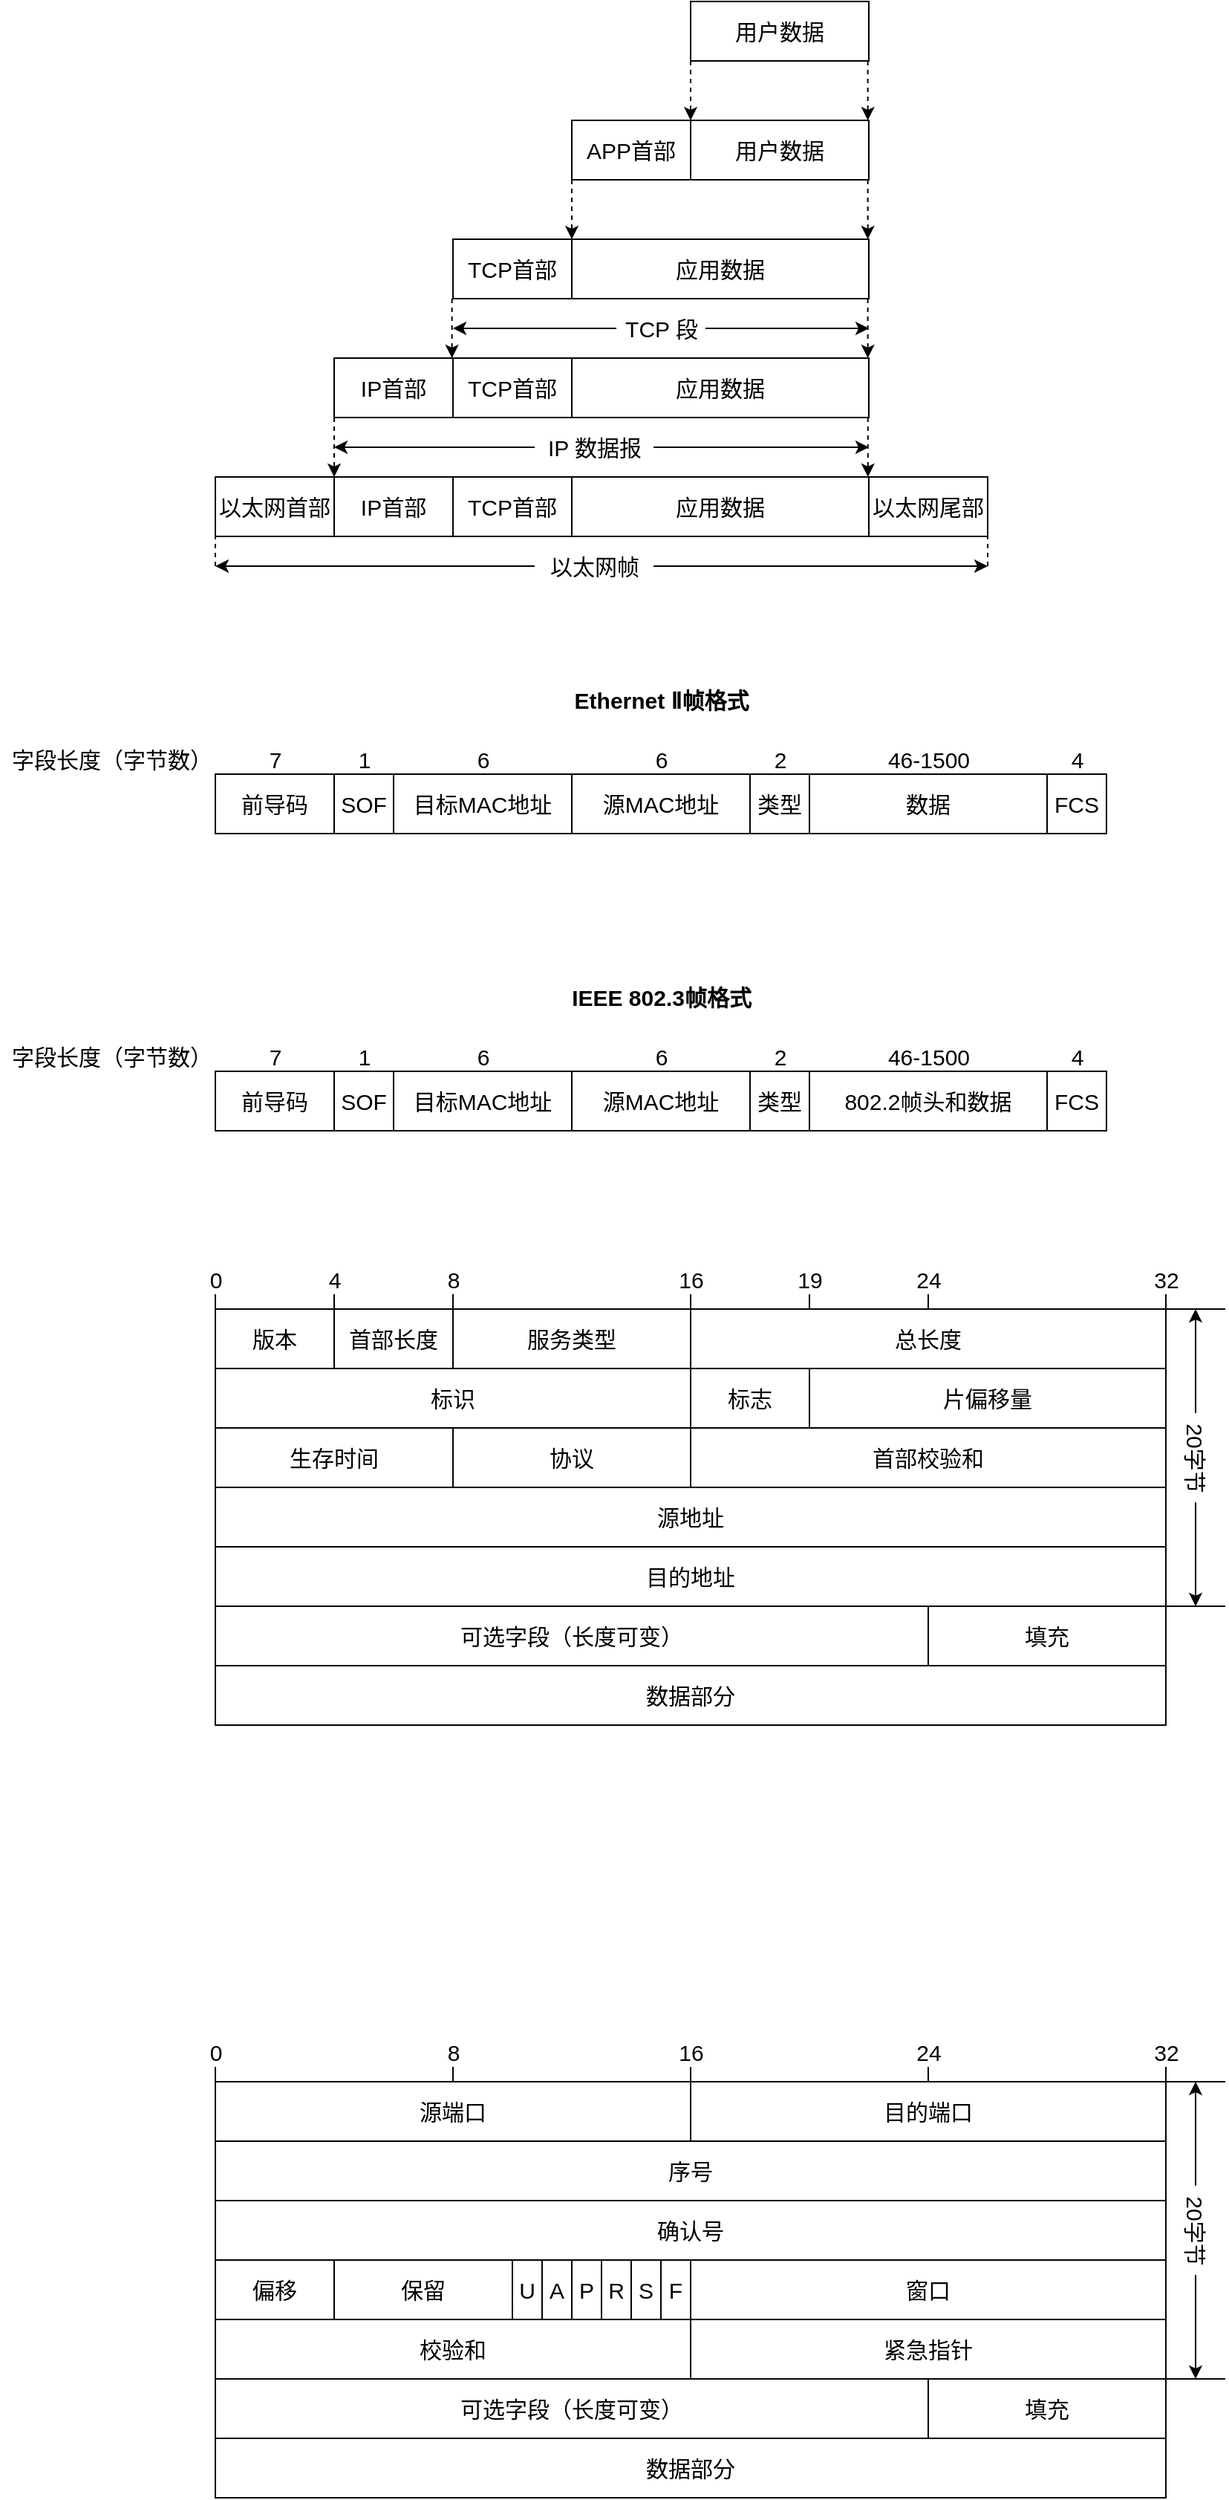 <mxfile version="19.0.3" type="device"><diagram id="sliW2q2-L5uXH1YtS1h4" name="第 1 页"><mxGraphModel dx="1350" dy="100" grid="1" gridSize="10" guides="1" tooltips="1" connect="1" arrows="1" fold="1" page="0" pageScale="1" pageWidth="827" pageHeight="1169" math="0" shadow="0"><root><mxCell id="0"/><mxCell id="1" parent="0"/><mxCell id="3IqcfJ9g3Zg7mb4SbTYJ-1" value="用户数据" style="rounded=0;whiteSpace=wrap;html=1;fontSize=15;" parent="1" vertex="1"><mxGeometry x="200" y="400" width="120" height="40" as="geometry"/></mxCell><mxCell id="3IqcfJ9g3Zg7mb4SbTYJ-2" value="用户数据" style="rounded=0;whiteSpace=wrap;html=1;fontSize=15;" parent="1" vertex="1"><mxGeometry x="200" y="480" width="120" height="40" as="geometry"/></mxCell><mxCell id="3IqcfJ9g3Zg7mb4SbTYJ-3" value="应用数据" style="rounded=0;whiteSpace=wrap;html=1;fontSize=15;" parent="1" vertex="1"><mxGeometry x="120" y="560" width="200" height="40" as="geometry"/></mxCell><mxCell id="3IqcfJ9g3Zg7mb4SbTYJ-4" value="APP首部" style="rounded=0;whiteSpace=wrap;html=1;fontSize=15;" parent="1" vertex="1"><mxGeometry x="120" y="480" width="80" height="40" as="geometry"/></mxCell><mxCell id="3IqcfJ9g3Zg7mb4SbTYJ-5" value="" style="endArrow=classic;html=1;rounded=0;fontSize=15;dashed=1;exitX=0;exitY=1;exitDx=0;exitDy=0;entryX=0;entryY=0;entryDx=0;entryDy=0;" parent="1" source="3IqcfJ9g3Zg7mb4SbTYJ-1" target="3IqcfJ9g3Zg7mb4SbTYJ-2" edge="1"><mxGeometry width="50" height="50" relative="1" as="geometry"><mxPoint x="220" y="670" as="sourcePoint"/><mxPoint x="270" y="620" as="targetPoint"/></mxGeometry></mxCell><mxCell id="3IqcfJ9g3Zg7mb4SbTYJ-6" value="" style="endArrow=classic;html=1;rounded=0;fontSize=15;dashed=1;exitX=0;exitY=1;exitDx=0;exitDy=0;entryX=0;entryY=0;entryDx=0;entryDy=0;strokeWidth=1;" parent="1" edge="1"><mxGeometry width="50" height="50" relative="1" as="geometry"><mxPoint x="319.31" y="440" as="sourcePoint"/><mxPoint x="319.31" y="480" as="targetPoint"/></mxGeometry></mxCell><mxCell id="3IqcfJ9g3Zg7mb4SbTYJ-7" value="" style="endArrow=classic;html=1;rounded=0;fontSize=15;dashed=1;exitX=0;exitY=1;exitDx=0;exitDy=0;entryX=0;entryY=0;entryDx=0;entryDy=0;" parent="1" edge="1"><mxGeometry width="50" height="50" relative="1" as="geometry"><mxPoint x="120" y="520" as="sourcePoint"/><mxPoint x="120" y="560" as="targetPoint"/></mxGeometry></mxCell><mxCell id="3IqcfJ9g3Zg7mb4SbTYJ-8" value="" style="endArrow=classic;html=1;rounded=0;fontSize=15;dashed=1;exitX=0;exitY=1;exitDx=0;exitDy=0;entryX=0;entryY=0;entryDx=0;entryDy=0;" parent="1" edge="1"><mxGeometry width="50" height="50" relative="1" as="geometry"><mxPoint x="319.31" y="520" as="sourcePoint"/><mxPoint x="319.31" y="560" as="targetPoint"/></mxGeometry></mxCell><mxCell id="3IqcfJ9g3Zg7mb4SbTYJ-9" value="TCP首部" style="rounded=0;whiteSpace=wrap;html=1;fontSize=15;" parent="1" vertex="1"><mxGeometry x="40" y="560" width="80" height="40" as="geometry"/></mxCell><mxCell id="3IqcfJ9g3Zg7mb4SbTYJ-10" value="应用数据" style="rounded=0;whiteSpace=wrap;html=1;fontSize=15;" parent="1" vertex="1"><mxGeometry x="120" y="640" width="200" height="40" as="geometry"/></mxCell><mxCell id="3IqcfJ9g3Zg7mb4SbTYJ-11" value="TCP首部" style="rounded=0;whiteSpace=wrap;html=1;fontSize=15;" parent="1" vertex="1"><mxGeometry x="40" y="640" width="80" height="40" as="geometry"/></mxCell><mxCell id="3IqcfJ9g3Zg7mb4SbTYJ-12" value="" style="endArrow=classic;html=1;rounded=0;fontSize=15;dashed=1;exitX=0;exitY=1;exitDx=0;exitDy=0;entryX=0;entryY=0;entryDx=0;entryDy=0;" parent="1" edge="1"><mxGeometry width="50" height="50" relative="1" as="geometry"><mxPoint x="39.31" y="600" as="sourcePoint"/><mxPoint x="39.31" y="640" as="targetPoint"/></mxGeometry></mxCell><mxCell id="3IqcfJ9g3Zg7mb4SbTYJ-13" value="" style="endArrow=classic;html=1;rounded=0;fontSize=15;dashed=1;exitX=0;exitY=1;exitDx=0;exitDy=0;entryX=0;entryY=0;entryDx=0;entryDy=0;" parent="1" edge="1"><mxGeometry width="50" height="50" relative="1" as="geometry"><mxPoint x="319.31" y="600" as="sourcePoint"/><mxPoint x="319.31" y="640" as="targetPoint"/></mxGeometry></mxCell><mxCell id="3IqcfJ9g3Zg7mb4SbTYJ-14" value="IP首部" style="rounded=0;whiteSpace=wrap;html=1;fontSize=15;" parent="1" vertex="1"><mxGeometry x="-40" y="640" width="80" height="40" as="geometry"/></mxCell><mxCell id="3IqcfJ9g3Zg7mb4SbTYJ-15" value="" style="endArrow=classic;startArrow=none;html=1;rounded=0;fontSize=15;strokeWidth=1;" parent="1" source="3IqcfJ9g3Zg7mb4SbTYJ-16" edge="1"><mxGeometry width="50" height="50" relative="1" as="geometry"><mxPoint x="40" y="620" as="sourcePoint"/><mxPoint x="320" y="620" as="targetPoint"/></mxGeometry></mxCell><mxCell id="3IqcfJ9g3Zg7mb4SbTYJ-16" value="TCP 段" style="text;html=1;align=center;verticalAlign=middle;resizable=0;points=[];autosize=1;strokeColor=none;fillColor=none;fontSize=15;" parent="1" vertex="1"><mxGeometry x="150" y="610" width="60" height="20" as="geometry"/></mxCell><mxCell id="3IqcfJ9g3Zg7mb4SbTYJ-17" value="" style="endArrow=none;startArrow=classic;html=1;rounded=0;fontSize=15;strokeWidth=1;" parent="1" target="3IqcfJ9g3Zg7mb4SbTYJ-16" edge="1"><mxGeometry width="50" height="50" relative="1" as="geometry"><mxPoint x="40" y="620" as="sourcePoint"/><mxPoint x="320" y="620" as="targetPoint"/></mxGeometry></mxCell><mxCell id="3IqcfJ9g3Zg7mb4SbTYJ-18" value="应用数据" style="rounded=0;whiteSpace=wrap;html=1;fontSize=15;" parent="1" vertex="1"><mxGeometry x="120" y="720" width="200" height="40" as="geometry"/></mxCell><mxCell id="3IqcfJ9g3Zg7mb4SbTYJ-19" value="TCP首部" style="rounded=0;whiteSpace=wrap;html=1;fontSize=15;" parent="1" vertex="1"><mxGeometry x="40" y="720" width="80" height="40" as="geometry"/></mxCell><mxCell id="3IqcfJ9g3Zg7mb4SbTYJ-20" value="IP首部" style="rounded=0;whiteSpace=wrap;html=1;fontSize=15;" parent="1" vertex="1"><mxGeometry x="-40" y="720" width="80" height="40" as="geometry"/></mxCell><mxCell id="3IqcfJ9g3Zg7mb4SbTYJ-21" value="以太网首部" style="rounded=0;whiteSpace=wrap;html=1;fontSize=15;" parent="1" vertex="1"><mxGeometry x="-120" y="720" width="80" height="40" as="geometry"/></mxCell><mxCell id="3IqcfJ9g3Zg7mb4SbTYJ-22" value="以太网尾部" style="rounded=0;whiteSpace=wrap;html=1;fontSize=15;" parent="1" vertex="1"><mxGeometry x="320" y="720" width="80" height="40" as="geometry"/></mxCell><mxCell id="3IqcfJ9g3Zg7mb4SbTYJ-23" value="" style="endArrow=classic;html=1;rounded=0;fontSize=15;dashed=1;exitX=0;exitY=1;exitDx=0;exitDy=0;entryX=0;entryY=0;entryDx=0;entryDy=0;" parent="1" edge="1"><mxGeometry width="50" height="50" relative="1" as="geometry"><mxPoint x="-40.0" y="680" as="sourcePoint"/><mxPoint x="-40.0" y="720" as="targetPoint"/></mxGeometry></mxCell><mxCell id="3IqcfJ9g3Zg7mb4SbTYJ-24" value="" style="endArrow=classic;html=1;rounded=0;fontSize=15;dashed=1;exitX=0;exitY=1;exitDx=0;exitDy=0;entryX=0;entryY=0;entryDx=0;entryDy=0;" parent="1" edge="1"><mxGeometry width="50" height="50" relative="1" as="geometry"><mxPoint x="319.38" y="680" as="sourcePoint"/><mxPoint x="319.38" y="720" as="targetPoint"/></mxGeometry></mxCell><mxCell id="3IqcfJ9g3Zg7mb4SbTYJ-28" value="" style="endArrow=classic;startArrow=none;html=1;rounded=0;fontSize=15;strokeWidth=1;" parent="1" source="3IqcfJ9g3Zg7mb4SbTYJ-30" edge="1"><mxGeometry width="50" height="50" relative="1" as="geometry"><mxPoint x="-40" y="700" as="sourcePoint"/><mxPoint x="320" y="700" as="targetPoint"/></mxGeometry></mxCell><mxCell id="3IqcfJ9g3Zg7mb4SbTYJ-30" value="IP 数据报" style="text;html=1;align=center;verticalAlign=middle;resizable=0;points=[];autosize=1;strokeColor=none;fillColor=none;fontSize=15;" parent="1" vertex="1"><mxGeometry x="95" y="690" width="80" height="20" as="geometry"/></mxCell><mxCell id="3IqcfJ9g3Zg7mb4SbTYJ-31" value="" style="endArrow=none;startArrow=classic;html=1;rounded=0;fontSize=15;strokeWidth=1;" parent="1" target="3IqcfJ9g3Zg7mb4SbTYJ-30" edge="1"><mxGeometry width="50" height="50" relative="1" as="geometry"><mxPoint x="-40.0" y="700" as="sourcePoint"/><mxPoint x="320.0" y="700" as="targetPoint"/></mxGeometry></mxCell><mxCell id="3IqcfJ9g3Zg7mb4SbTYJ-32" value="" style="endArrow=classic;startArrow=none;html=1;rounded=0;fontSize=15;strokeWidth=1;" parent="1" source="3IqcfJ9g3Zg7mb4SbTYJ-35" edge="1"><mxGeometry width="50" height="50" relative="1" as="geometry"><mxPoint x="-120" y="780" as="sourcePoint"/><mxPoint x="400" y="780" as="targetPoint"/></mxGeometry></mxCell><mxCell id="3IqcfJ9g3Zg7mb4SbTYJ-33" value="" style="endArrow=none;dashed=1;html=1;rounded=0;fontSize=15;strokeWidth=1;" parent="1" edge="1"><mxGeometry width="50" height="50" relative="1" as="geometry"><mxPoint x="-120" y="780" as="sourcePoint"/><mxPoint x="-120" y="760" as="targetPoint"/></mxGeometry></mxCell><mxCell id="3IqcfJ9g3Zg7mb4SbTYJ-34" value="" style="endArrow=none;dashed=1;html=1;rounded=0;fontSize=15;strokeWidth=1;" parent="1" edge="1"><mxGeometry width="50" height="50" relative="1" as="geometry"><mxPoint x="400" y="780" as="sourcePoint"/><mxPoint x="400" y="760" as="targetPoint"/></mxGeometry></mxCell><mxCell id="3IqcfJ9g3Zg7mb4SbTYJ-35" value="以太网帧" style="text;html=1;align=center;verticalAlign=middle;resizable=0;points=[];autosize=1;strokeColor=none;fillColor=none;fontSize=15;" parent="1" vertex="1"><mxGeometry x="95" y="770" width="80" height="20" as="geometry"/></mxCell><mxCell id="3IqcfJ9g3Zg7mb4SbTYJ-36" value="" style="endArrow=none;startArrow=classic;html=1;rounded=0;fontSize=15;strokeWidth=1;" parent="1" target="3IqcfJ9g3Zg7mb4SbTYJ-35" edge="1"><mxGeometry width="50" height="50" relative="1" as="geometry"><mxPoint x="-120.0" y="780" as="sourcePoint"/><mxPoint x="400" y="780" as="targetPoint"/></mxGeometry></mxCell><mxCell id="3IqcfJ9g3Zg7mb4SbTYJ-37" value="前导码" style="rounded=0;whiteSpace=wrap;html=1;fontSize=15;" parent="1" vertex="1"><mxGeometry x="-120" y="920" width="80" height="40" as="geometry"/></mxCell><mxCell id="3IqcfJ9g3Zg7mb4SbTYJ-38" value="SOF" style="rounded=0;whiteSpace=wrap;html=1;fontSize=15;" parent="1" vertex="1"><mxGeometry x="-40" y="920" width="40" height="40" as="geometry"/></mxCell><mxCell id="3IqcfJ9g3Zg7mb4SbTYJ-39" value="目标MAC地址" style="rounded=0;whiteSpace=wrap;html=1;fontSize=15;" parent="1" vertex="1"><mxGeometry y="920" width="120" height="40" as="geometry"/></mxCell><mxCell id="3IqcfJ9g3Zg7mb4SbTYJ-40" value="源MAC地址" style="rounded=0;whiteSpace=wrap;html=1;fontSize=15;" parent="1" vertex="1"><mxGeometry x="120" y="920" width="120" height="40" as="geometry"/></mxCell><mxCell id="3IqcfJ9g3Zg7mb4SbTYJ-41" value="类型" style="rounded=0;whiteSpace=wrap;html=1;fontSize=15;" parent="1" vertex="1"><mxGeometry x="240" y="920" width="40" height="40" as="geometry"/></mxCell><mxCell id="3IqcfJ9g3Zg7mb4SbTYJ-43" value="数据" style="rounded=0;whiteSpace=wrap;html=1;fontSize=15;" parent="1" vertex="1"><mxGeometry x="280" y="920" width="160" height="40" as="geometry"/></mxCell><mxCell id="3IqcfJ9g3Zg7mb4SbTYJ-44" value="FCS" style="rounded=0;whiteSpace=wrap;html=1;fontSize=15;" parent="1" vertex="1"><mxGeometry x="440" y="920" width="40" height="40" as="geometry"/></mxCell><mxCell id="3IqcfJ9g3Zg7mb4SbTYJ-45" value="前导码" style="rounded=0;whiteSpace=wrap;html=1;fontSize=15;" parent="1" vertex="1"><mxGeometry x="-120" y="1120" width="80" height="40" as="geometry"/></mxCell><mxCell id="3IqcfJ9g3Zg7mb4SbTYJ-46" value="SOF" style="rounded=0;whiteSpace=wrap;html=1;fontSize=15;" parent="1" vertex="1"><mxGeometry x="-40" y="1120" width="40" height="40" as="geometry"/></mxCell><mxCell id="3IqcfJ9g3Zg7mb4SbTYJ-47" value="目标MAC地址" style="rounded=0;whiteSpace=wrap;html=1;fontSize=15;" parent="1" vertex="1"><mxGeometry y="1120" width="120" height="40" as="geometry"/></mxCell><mxCell id="3IqcfJ9g3Zg7mb4SbTYJ-48" value="源MAC地址" style="rounded=0;whiteSpace=wrap;html=1;fontSize=15;" parent="1" vertex="1"><mxGeometry x="120" y="1120" width="120" height="40" as="geometry"/></mxCell><mxCell id="3IqcfJ9g3Zg7mb4SbTYJ-49" value="类型" style="rounded=0;whiteSpace=wrap;html=1;fontSize=15;" parent="1" vertex="1"><mxGeometry x="240" y="1120" width="40" height="40" as="geometry"/></mxCell><mxCell id="3IqcfJ9g3Zg7mb4SbTYJ-50" value="802.2帧头和数据" style="rounded=0;whiteSpace=wrap;html=1;fontSize=15;" parent="1" vertex="1"><mxGeometry x="280" y="1120" width="160" height="40" as="geometry"/></mxCell><mxCell id="3IqcfJ9g3Zg7mb4SbTYJ-51" value="FCS" style="rounded=0;whiteSpace=wrap;html=1;fontSize=15;" parent="1" vertex="1"><mxGeometry x="440" y="1120" width="40" height="40" as="geometry"/></mxCell><mxCell id="3IqcfJ9g3Zg7mb4SbTYJ-52" value="字段长度（字节数）" style="text;html=1;align=center;verticalAlign=middle;resizable=0;points=[];autosize=1;strokeColor=none;fillColor=none;fontSize=15;" parent="1" vertex="1"><mxGeometry x="-265" y="900" width="150" height="20" as="geometry"/></mxCell><mxCell id="3IqcfJ9g3Zg7mb4SbTYJ-53" value="7" style="text;html=1;align=center;verticalAlign=middle;resizable=0;points=[];autosize=1;strokeColor=none;fillColor=none;fontSize=15;" parent="1" vertex="1"><mxGeometry x="-90" y="900" width="20" height="20" as="geometry"/></mxCell><mxCell id="3IqcfJ9g3Zg7mb4SbTYJ-54" value="1" style="text;html=1;align=center;verticalAlign=middle;resizable=0;points=[];autosize=1;strokeColor=none;fillColor=none;fontSize=15;" parent="1" vertex="1"><mxGeometry x="-30" y="900" width="20" height="20" as="geometry"/></mxCell><mxCell id="3IqcfJ9g3Zg7mb4SbTYJ-55" value="6" style="text;html=1;align=center;verticalAlign=middle;resizable=0;points=[];autosize=1;strokeColor=none;fillColor=none;fontSize=15;" parent="1" vertex="1"><mxGeometry x="50" y="900" width="20" height="20" as="geometry"/></mxCell><mxCell id="3IqcfJ9g3Zg7mb4SbTYJ-56" value="6" style="text;html=1;align=center;verticalAlign=middle;resizable=0;points=[];autosize=1;strokeColor=none;fillColor=none;fontSize=15;" parent="1" vertex="1"><mxGeometry x="170" y="900" width="20" height="20" as="geometry"/></mxCell><mxCell id="3IqcfJ9g3Zg7mb4SbTYJ-57" value="2" style="text;html=1;align=center;verticalAlign=middle;resizable=0;points=[];autosize=1;strokeColor=none;fillColor=none;fontSize=15;" parent="1" vertex="1"><mxGeometry x="250" y="900" width="20" height="20" as="geometry"/></mxCell><mxCell id="3IqcfJ9g3Zg7mb4SbTYJ-58" value="4" style="text;html=1;align=center;verticalAlign=middle;resizable=0;points=[];autosize=1;strokeColor=none;fillColor=none;fontSize=15;" parent="1" vertex="1"><mxGeometry x="450" y="900" width="20" height="20" as="geometry"/></mxCell><mxCell id="3IqcfJ9g3Zg7mb4SbTYJ-59" value="46-1500" style="text;html=1;align=center;verticalAlign=middle;resizable=0;points=[];autosize=1;strokeColor=none;fillColor=none;fontSize=15;" parent="1" vertex="1"><mxGeometry x="325" y="900" width="70" height="20" as="geometry"/></mxCell><mxCell id="3IqcfJ9g3Zg7mb4SbTYJ-60" value="字段长度（字节数）" style="text;html=1;align=center;verticalAlign=middle;resizable=0;points=[];autosize=1;strokeColor=none;fillColor=none;fontSize=15;" parent="1" vertex="1"><mxGeometry x="-265" y="1100" width="150" height="20" as="geometry"/></mxCell><mxCell id="3IqcfJ9g3Zg7mb4SbTYJ-61" value="7" style="text;html=1;align=center;verticalAlign=middle;resizable=0;points=[];autosize=1;strokeColor=none;fillColor=none;fontSize=15;" parent="1" vertex="1"><mxGeometry x="-90" y="1100" width="20" height="20" as="geometry"/></mxCell><mxCell id="3IqcfJ9g3Zg7mb4SbTYJ-62" value="1" style="text;html=1;align=center;verticalAlign=middle;resizable=0;points=[];autosize=1;strokeColor=none;fillColor=none;fontSize=15;" parent="1" vertex="1"><mxGeometry x="-30" y="1100" width="20" height="20" as="geometry"/></mxCell><mxCell id="3IqcfJ9g3Zg7mb4SbTYJ-63" value="6" style="text;html=1;align=center;verticalAlign=middle;resizable=0;points=[];autosize=1;strokeColor=none;fillColor=none;fontSize=15;" parent="1" vertex="1"><mxGeometry x="50" y="1100" width="20" height="20" as="geometry"/></mxCell><mxCell id="3IqcfJ9g3Zg7mb4SbTYJ-64" value="6" style="text;html=1;align=center;verticalAlign=middle;resizable=0;points=[];autosize=1;strokeColor=none;fillColor=none;fontSize=15;" parent="1" vertex="1"><mxGeometry x="170" y="1100" width="20" height="20" as="geometry"/></mxCell><mxCell id="3IqcfJ9g3Zg7mb4SbTYJ-65" value="2" style="text;html=1;align=center;verticalAlign=middle;resizable=0;points=[];autosize=1;strokeColor=none;fillColor=none;fontSize=15;" parent="1" vertex="1"><mxGeometry x="250" y="1100" width="20" height="20" as="geometry"/></mxCell><mxCell id="3IqcfJ9g3Zg7mb4SbTYJ-66" value="4" style="text;html=1;align=center;verticalAlign=middle;resizable=0;points=[];autosize=1;strokeColor=none;fillColor=none;fontSize=15;" parent="1" vertex="1"><mxGeometry x="450" y="1100" width="20" height="20" as="geometry"/></mxCell><mxCell id="3IqcfJ9g3Zg7mb4SbTYJ-67" value="46-1500" style="text;html=1;align=center;verticalAlign=middle;resizable=0;points=[];autosize=1;strokeColor=none;fillColor=none;fontSize=15;" parent="1" vertex="1"><mxGeometry x="325" y="1100" width="70" height="20" as="geometry"/></mxCell><mxCell id="3IqcfJ9g3Zg7mb4SbTYJ-68" value="Ethernet Ⅱ帧格式" style="text;html=1;align=center;verticalAlign=middle;resizable=0;points=[];autosize=1;strokeColor=none;fillColor=none;fontSize=15;fontStyle=1" parent="1" vertex="1"><mxGeometry x="110" y="860" width="140" height="20" as="geometry"/></mxCell><mxCell id="3IqcfJ9g3Zg7mb4SbTYJ-69" value="&lt;b&gt;IEEE 802.3帧格式&lt;/b&gt;" style="text;html=1;align=center;verticalAlign=middle;resizable=0;points=[];autosize=1;strokeColor=none;fillColor=none;fontSize=15;" parent="1" vertex="1"><mxGeometry x="110" y="1060" width="140" height="20" as="geometry"/></mxCell><mxCell id="3IqcfJ9g3Zg7mb4SbTYJ-70" value="版本" style="rounded=0;whiteSpace=wrap;html=1;fontSize=15;" parent="1" vertex="1"><mxGeometry x="-120" y="1280" width="80" height="40" as="geometry"/></mxCell><mxCell id="3IqcfJ9g3Zg7mb4SbTYJ-71" value="首部长度" style="rounded=0;whiteSpace=wrap;html=1;fontSize=15;" parent="1" vertex="1"><mxGeometry x="-40" y="1280" width="80" height="40" as="geometry"/></mxCell><mxCell id="3IqcfJ9g3Zg7mb4SbTYJ-72" value="服务类型" style="rounded=0;whiteSpace=wrap;html=1;fontSize=15;" parent="1" vertex="1"><mxGeometry x="40" y="1280" width="160" height="40" as="geometry"/></mxCell><mxCell id="3IqcfJ9g3Zg7mb4SbTYJ-73" value="总长度" style="rounded=0;whiteSpace=wrap;html=1;fontSize=15;" parent="1" vertex="1"><mxGeometry x="200" y="1280" width="320" height="40" as="geometry"/></mxCell><mxCell id="3IqcfJ9g3Zg7mb4SbTYJ-74" value="标识" style="rounded=0;whiteSpace=wrap;html=1;fontSize=15;" parent="1" vertex="1"><mxGeometry x="-120" y="1320" width="320" height="40" as="geometry"/></mxCell><mxCell id="3IqcfJ9g3Zg7mb4SbTYJ-75" value="标志" style="rounded=0;whiteSpace=wrap;html=1;fontSize=15;" parent="1" vertex="1"><mxGeometry x="200" y="1320" width="80" height="40" as="geometry"/></mxCell><mxCell id="3IqcfJ9g3Zg7mb4SbTYJ-76" value="片偏移量" style="rounded=0;whiteSpace=wrap;html=1;fontSize=15;" parent="1" vertex="1"><mxGeometry x="280" y="1320" width="240" height="40" as="geometry"/></mxCell><mxCell id="3IqcfJ9g3Zg7mb4SbTYJ-77" value="生存时间" style="rounded=0;whiteSpace=wrap;html=1;fontSize=15;" parent="1" vertex="1"><mxGeometry x="-120" y="1360" width="160" height="40" as="geometry"/></mxCell><mxCell id="3IqcfJ9g3Zg7mb4SbTYJ-78" value="协议" style="rounded=0;whiteSpace=wrap;html=1;fontSize=15;" parent="1" vertex="1"><mxGeometry x="40" y="1360" width="160" height="40" as="geometry"/></mxCell><mxCell id="3IqcfJ9g3Zg7mb4SbTYJ-79" value="首部校验和" style="rounded=0;whiteSpace=wrap;html=1;fontSize=15;" parent="1" vertex="1"><mxGeometry x="200" y="1360" width="320" height="40" as="geometry"/></mxCell><mxCell id="3IqcfJ9g3Zg7mb4SbTYJ-80" value="源地址" style="rounded=0;whiteSpace=wrap;html=1;fontSize=15;" parent="1" vertex="1"><mxGeometry x="-120" y="1400" width="640" height="40" as="geometry"/></mxCell><mxCell id="3IqcfJ9g3Zg7mb4SbTYJ-81" value="目的地址" style="rounded=0;whiteSpace=wrap;html=1;fontSize=15;" parent="1" vertex="1"><mxGeometry x="-120" y="1440" width="640" height="40" as="geometry"/></mxCell><mxCell id="3IqcfJ9g3Zg7mb4SbTYJ-82" value="可选字段（长度可变）" style="rounded=0;whiteSpace=wrap;html=1;fontSize=15;" parent="1" vertex="1"><mxGeometry x="-120" y="1480" width="480" height="40" as="geometry"/></mxCell><mxCell id="3IqcfJ9g3Zg7mb4SbTYJ-83" value="填充" style="rounded=0;whiteSpace=wrap;html=1;fontSize=15;" parent="1" vertex="1"><mxGeometry x="360" y="1480" width="160" height="40" as="geometry"/></mxCell><mxCell id="3IqcfJ9g3Zg7mb4SbTYJ-84" value="数据部分" style="rounded=0;whiteSpace=wrap;html=1;fontSize=15;" parent="1" vertex="1"><mxGeometry x="-120" y="1520" width="640" height="40" as="geometry"/></mxCell><mxCell id="3IqcfJ9g3Zg7mb4SbTYJ-85" value="" style="endArrow=none;html=1;rounded=0;fontSize=15;strokeWidth=1;" parent="1" edge="1"><mxGeometry width="50" height="50" relative="1" as="geometry"><mxPoint x="-120" y="1280" as="sourcePoint"/><mxPoint x="-120" y="1270" as="targetPoint"/></mxGeometry></mxCell><mxCell id="3IqcfJ9g3Zg7mb4SbTYJ-86" value="" style="endArrow=none;html=1;rounded=0;fontSize=15;strokeWidth=1;entryX=1;entryY=0;entryDx=0;entryDy=0;" parent="1" target="3IqcfJ9g3Zg7mb4SbTYJ-70" edge="1"><mxGeometry width="50" height="50" relative="1" as="geometry"><mxPoint x="-40" y="1270" as="sourcePoint"/><mxPoint x="-110" y="1280" as="targetPoint"/></mxGeometry></mxCell><mxCell id="3IqcfJ9g3Zg7mb4SbTYJ-87" value="" style="endArrow=none;html=1;rounded=0;fontSize=15;strokeWidth=1;exitX=0;exitY=0;exitDx=0;exitDy=0;" parent="1" source="3IqcfJ9g3Zg7mb4SbTYJ-72" edge="1"><mxGeometry width="50" height="50" relative="1" as="geometry"><mxPoint x="70" y="1330" as="sourcePoint"/><mxPoint x="40" y="1270" as="targetPoint"/></mxGeometry></mxCell><mxCell id="3IqcfJ9g3Zg7mb4SbTYJ-88" value="" style="endArrow=none;html=1;rounded=0;fontSize=15;strokeWidth=1;exitX=0;exitY=0;exitDx=0;exitDy=0;" parent="1" source="3IqcfJ9g3Zg7mb4SbTYJ-73" edge="1"><mxGeometry width="50" height="50" relative="1" as="geometry"><mxPoint x="270" y="1330" as="sourcePoint"/><mxPoint x="200" y="1270" as="targetPoint"/></mxGeometry></mxCell><mxCell id="3IqcfJ9g3Zg7mb4SbTYJ-89" value="" style="endArrow=none;html=1;rounded=0;fontSize=15;strokeWidth=1;exitX=0.25;exitY=0;exitDx=0;exitDy=0;" parent="1" source="3IqcfJ9g3Zg7mb4SbTYJ-73" edge="1"><mxGeometry width="50" height="50" relative="1" as="geometry"><mxPoint x="270" y="1330" as="sourcePoint"/><mxPoint x="280" y="1270" as="targetPoint"/></mxGeometry></mxCell><mxCell id="3IqcfJ9g3Zg7mb4SbTYJ-90" value="" style="endArrow=none;html=1;rounded=0;fontSize=15;strokeWidth=1;exitX=1;exitY=0;exitDx=0;exitDy=0;" parent="1" source="3IqcfJ9g3Zg7mb4SbTYJ-73" edge="1"><mxGeometry width="50" height="50" relative="1" as="geometry"><mxPoint x="340" y="1280" as="sourcePoint"/><mxPoint x="520" y="1270" as="targetPoint"/></mxGeometry></mxCell><mxCell id="3IqcfJ9g3Zg7mb4SbTYJ-91" value="0" style="text;html=1;align=center;verticalAlign=middle;resizable=0;points=[];autosize=1;strokeColor=none;fillColor=none;fontSize=15;" parent="1" vertex="1"><mxGeometry x="-130" y="1250" width="20" height="20" as="geometry"/></mxCell><mxCell id="3IqcfJ9g3Zg7mb4SbTYJ-92" value="4" style="text;html=1;align=center;verticalAlign=middle;resizable=0;points=[];autosize=1;strokeColor=none;fillColor=none;fontSize=15;" parent="1" vertex="1"><mxGeometry x="-50" y="1250" width="20" height="20" as="geometry"/></mxCell><mxCell id="3IqcfJ9g3Zg7mb4SbTYJ-93" value="8" style="text;html=1;align=center;verticalAlign=middle;resizable=0;points=[];autosize=1;strokeColor=none;fillColor=none;fontSize=15;" parent="1" vertex="1"><mxGeometry x="30" y="1250" width="20" height="20" as="geometry"/></mxCell><mxCell id="3IqcfJ9g3Zg7mb4SbTYJ-94" value="16" style="text;html=1;align=center;verticalAlign=middle;resizable=0;points=[];autosize=1;strokeColor=none;fillColor=none;fontSize=15;" parent="1" vertex="1"><mxGeometry x="185" y="1250" width="30" height="20" as="geometry"/></mxCell><mxCell id="3IqcfJ9g3Zg7mb4SbTYJ-95" value="19" style="text;html=1;align=center;verticalAlign=middle;resizable=0;points=[];autosize=1;strokeColor=none;fillColor=none;fontSize=15;" parent="1" vertex="1"><mxGeometry x="265" y="1250" width="30" height="20" as="geometry"/></mxCell><mxCell id="3IqcfJ9g3Zg7mb4SbTYJ-96" value="32" style="text;html=1;align=center;verticalAlign=middle;resizable=0;points=[];autosize=1;strokeColor=none;fillColor=none;fontSize=15;" parent="1" vertex="1"><mxGeometry x="505" y="1250" width="30" height="20" as="geometry"/></mxCell><mxCell id="3IqcfJ9g3Zg7mb4SbTYJ-98" value="" style="endArrow=none;html=1;rounded=0;fontSize=15;strokeWidth=1;" parent="1" target="3IqcfJ9g3Zg7mb4SbTYJ-73" edge="1"><mxGeometry width="50" height="50" relative="1" as="geometry"><mxPoint x="360" y="1270" as="sourcePoint"/><mxPoint x="210" y="1260" as="targetPoint"/></mxGeometry></mxCell><mxCell id="3IqcfJ9g3Zg7mb4SbTYJ-99" value="24" style="text;html=1;align=center;verticalAlign=middle;resizable=0;points=[];autosize=1;strokeColor=none;fillColor=none;fontSize=15;" parent="1" vertex="1"><mxGeometry x="345" y="1250" width="30" height="20" as="geometry"/></mxCell><mxCell id="3IqcfJ9g3Zg7mb4SbTYJ-101" value="" style="endArrow=none;html=1;rounded=0;fontSize=15;strokeWidth=1;" parent="1" edge="1"><mxGeometry width="50" height="50" relative="1" as="geometry"><mxPoint x="520" y="1280" as="sourcePoint"/><mxPoint x="560" y="1280" as="targetPoint"/></mxGeometry></mxCell><mxCell id="3IqcfJ9g3Zg7mb4SbTYJ-102" value="" style="endArrow=none;html=1;rounded=0;fontSize=15;strokeWidth=1;exitX=1;exitY=0;exitDx=0;exitDy=0;" parent="1" source="3IqcfJ9g3Zg7mb4SbTYJ-83" edge="1"><mxGeometry width="50" height="50" relative="1" as="geometry"><mxPoint x="280" y="1320" as="sourcePoint"/><mxPoint x="560" y="1480" as="targetPoint"/></mxGeometry></mxCell><mxCell id="3IqcfJ9g3Zg7mb4SbTYJ-103" value="" style="endArrow=classic;startArrow=none;html=1;rounded=0;fontSize=15;strokeWidth=1;" parent="1" source="3IqcfJ9g3Zg7mb4SbTYJ-104" edge="1"><mxGeometry width="50" height="50" relative="1" as="geometry"><mxPoint x="540" y="1480" as="sourcePoint"/><mxPoint x="540" y="1280" as="targetPoint"/></mxGeometry></mxCell><mxCell id="3IqcfJ9g3Zg7mb4SbTYJ-104" value="20字节" style="text;html=1;align=center;verticalAlign=middle;resizable=0;points=[];autosize=1;strokeColor=none;fillColor=none;fontSize=15;rotation=90;" parent="1" vertex="1"><mxGeometry x="510" y="1370" width="60" height="20" as="geometry"/></mxCell><mxCell id="3IqcfJ9g3Zg7mb4SbTYJ-105" value="" style="endArrow=none;startArrow=classic;html=1;rounded=0;fontSize=15;strokeWidth=1;" parent="1" target="3IqcfJ9g3Zg7mb4SbTYJ-104" edge="1"><mxGeometry width="50" height="50" relative="1" as="geometry"><mxPoint x="540" y="1480.0" as="sourcePoint"/><mxPoint x="540" y="1280" as="targetPoint"/></mxGeometry></mxCell><mxCell id="Z4uBinsTbdT8p2JKP0Vf-1" value="源端口" style="rounded=0;whiteSpace=wrap;html=1;fontSize=15;" vertex="1" parent="1"><mxGeometry x="-120" y="1800" width="320" height="40" as="geometry"/></mxCell><mxCell id="Z4uBinsTbdT8p2JKP0Vf-4" value="目的端口" style="rounded=0;whiteSpace=wrap;html=1;fontSize=15;" vertex="1" parent="1"><mxGeometry x="200" y="1800" width="320" height="40" as="geometry"/></mxCell><mxCell id="Z4uBinsTbdT8p2JKP0Vf-5" value="序号" style="rounded=0;whiteSpace=wrap;html=1;fontSize=15;" vertex="1" parent="1"><mxGeometry x="-120" y="1840" width="640" height="40" as="geometry"/></mxCell><mxCell id="Z4uBinsTbdT8p2JKP0Vf-10" value="确认号" style="rounded=0;whiteSpace=wrap;html=1;fontSize=15;" vertex="1" parent="1"><mxGeometry x="-120" y="1880" width="640" height="40" as="geometry"/></mxCell><mxCell id="Z4uBinsTbdT8p2JKP0Vf-11" value="偏移" style="rounded=0;whiteSpace=wrap;html=1;fontSize=15;" vertex="1" parent="1"><mxGeometry x="-120" y="1920" width="80" height="40" as="geometry"/></mxCell><mxCell id="Z4uBinsTbdT8p2JKP0Vf-13" value="可选字段（长度可变）" style="rounded=0;whiteSpace=wrap;html=1;fontSize=15;" vertex="1" parent="1"><mxGeometry x="-120" y="2000" width="480" height="40" as="geometry"/></mxCell><mxCell id="Z4uBinsTbdT8p2JKP0Vf-14" value="填充" style="rounded=0;whiteSpace=wrap;html=1;fontSize=15;" vertex="1" parent="1"><mxGeometry x="360" y="2000" width="160" height="40" as="geometry"/></mxCell><mxCell id="Z4uBinsTbdT8p2JKP0Vf-15" value="数据部分" style="rounded=0;whiteSpace=wrap;html=1;fontSize=15;" vertex="1" parent="1"><mxGeometry x="-120" y="2040" width="640" height="40" as="geometry"/></mxCell><mxCell id="Z4uBinsTbdT8p2JKP0Vf-16" value="" style="endArrow=none;html=1;rounded=0;fontSize=15;strokeWidth=1;" edge="1" parent="1"><mxGeometry width="50" height="50" relative="1" as="geometry"><mxPoint x="-120" y="1800" as="sourcePoint"/><mxPoint x="-120" y="1790" as="targetPoint"/></mxGeometry></mxCell><mxCell id="Z4uBinsTbdT8p2JKP0Vf-18" value="" style="endArrow=none;html=1;rounded=0;fontSize=15;strokeWidth=1;exitX=0;exitY=0;exitDx=0;exitDy=0;" edge="1" parent="1"><mxGeometry width="50" height="50" relative="1" as="geometry"><mxPoint x="40" y="1800" as="sourcePoint"/><mxPoint x="40" y="1790" as="targetPoint"/></mxGeometry></mxCell><mxCell id="Z4uBinsTbdT8p2JKP0Vf-19" value="" style="endArrow=none;html=1;rounded=0;fontSize=15;strokeWidth=1;exitX=0;exitY=0;exitDx=0;exitDy=0;" edge="1" parent="1" source="Z4uBinsTbdT8p2JKP0Vf-4"><mxGeometry width="50" height="50" relative="1" as="geometry"><mxPoint x="270" y="1850" as="sourcePoint"/><mxPoint x="200" y="1790" as="targetPoint"/></mxGeometry></mxCell><mxCell id="Z4uBinsTbdT8p2JKP0Vf-21" value="" style="endArrow=none;html=1;rounded=0;fontSize=15;strokeWidth=1;exitX=1;exitY=0;exitDx=0;exitDy=0;" edge="1" parent="1" source="Z4uBinsTbdT8p2JKP0Vf-4"><mxGeometry width="50" height="50" relative="1" as="geometry"><mxPoint x="340" y="1800" as="sourcePoint"/><mxPoint x="520" y="1790" as="targetPoint"/></mxGeometry></mxCell><mxCell id="Z4uBinsTbdT8p2JKP0Vf-22" value="0" style="text;html=1;align=center;verticalAlign=middle;resizable=0;points=[];autosize=1;strokeColor=none;fillColor=none;fontSize=15;" vertex="1" parent="1"><mxGeometry x="-130" y="1770" width="20" height="20" as="geometry"/></mxCell><mxCell id="Z4uBinsTbdT8p2JKP0Vf-24" value="8" style="text;html=1;align=center;verticalAlign=middle;resizable=0;points=[];autosize=1;strokeColor=none;fillColor=none;fontSize=15;" vertex="1" parent="1"><mxGeometry x="30" y="1770" width="20" height="20" as="geometry"/></mxCell><mxCell id="Z4uBinsTbdT8p2JKP0Vf-25" value="16" style="text;html=1;align=center;verticalAlign=middle;resizable=0;points=[];autosize=1;strokeColor=none;fillColor=none;fontSize=15;" vertex="1" parent="1"><mxGeometry x="185" y="1770" width="30" height="20" as="geometry"/></mxCell><mxCell id="Z4uBinsTbdT8p2JKP0Vf-27" value="32" style="text;html=1;align=center;verticalAlign=middle;resizable=0;points=[];autosize=1;strokeColor=none;fillColor=none;fontSize=15;" vertex="1" parent="1"><mxGeometry x="505" y="1770" width="30" height="20" as="geometry"/></mxCell><mxCell id="Z4uBinsTbdT8p2JKP0Vf-28" value="" style="endArrow=none;html=1;rounded=0;fontSize=15;strokeWidth=1;" edge="1" parent="1" target="Z4uBinsTbdT8p2JKP0Vf-4"><mxGeometry width="50" height="50" relative="1" as="geometry"><mxPoint x="360" y="1790" as="sourcePoint"/><mxPoint x="210" y="1780" as="targetPoint"/></mxGeometry></mxCell><mxCell id="Z4uBinsTbdT8p2JKP0Vf-29" value="24" style="text;html=1;align=center;verticalAlign=middle;resizable=0;points=[];autosize=1;strokeColor=none;fillColor=none;fontSize=15;" vertex="1" parent="1"><mxGeometry x="345" y="1770" width="30" height="20" as="geometry"/></mxCell><mxCell id="Z4uBinsTbdT8p2JKP0Vf-30" value="" style="endArrow=none;html=1;rounded=0;fontSize=15;strokeWidth=1;" edge="1" parent="1"><mxGeometry width="50" height="50" relative="1" as="geometry"><mxPoint x="520" y="1800" as="sourcePoint"/><mxPoint x="560" y="1800" as="targetPoint"/></mxGeometry></mxCell><mxCell id="Z4uBinsTbdT8p2JKP0Vf-31" value="" style="endArrow=none;html=1;rounded=0;fontSize=15;strokeWidth=1;exitX=1;exitY=0;exitDx=0;exitDy=0;" edge="1" parent="1" source="Z4uBinsTbdT8p2JKP0Vf-14"><mxGeometry width="50" height="50" relative="1" as="geometry"><mxPoint x="280" y="1840" as="sourcePoint"/><mxPoint x="560" y="2000" as="targetPoint"/></mxGeometry></mxCell><mxCell id="Z4uBinsTbdT8p2JKP0Vf-32" value="" style="endArrow=classic;startArrow=none;html=1;rounded=0;fontSize=15;strokeWidth=1;" edge="1" parent="1" source="Z4uBinsTbdT8p2JKP0Vf-33"><mxGeometry width="50" height="50" relative="1" as="geometry"><mxPoint x="540" y="2000" as="sourcePoint"/><mxPoint x="540" y="1800" as="targetPoint"/></mxGeometry></mxCell><mxCell id="Z4uBinsTbdT8p2JKP0Vf-33" value="20字节" style="text;html=1;align=center;verticalAlign=middle;resizable=0;points=[];autosize=1;strokeColor=none;fillColor=none;fontSize=15;rotation=90;" vertex="1" parent="1"><mxGeometry x="510" y="1890" width="60" height="20" as="geometry"/></mxCell><mxCell id="Z4uBinsTbdT8p2JKP0Vf-34" value="" style="endArrow=none;startArrow=classic;html=1;rounded=0;fontSize=15;strokeWidth=1;" edge="1" parent="1" target="Z4uBinsTbdT8p2JKP0Vf-33"><mxGeometry width="50" height="50" relative="1" as="geometry"><mxPoint x="540" y="2000" as="sourcePoint"/><mxPoint x="540" y="1800" as="targetPoint"/></mxGeometry></mxCell><mxCell id="Z4uBinsTbdT8p2JKP0Vf-35" value="保留" style="rounded=0;whiteSpace=wrap;html=1;fontSize=15;" vertex="1" parent="1"><mxGeometry x="-40" y="1920" width="120" height="40" as="geometry"/></mxCell><mxCell id="Z4uBinsTbdT8p2JKP0Vf-36" value="U" style="rounded=0;whiteSpace=wrap;html=1;fontSize=15;" vertex="1" parent="1"><mxGeometry x="80" y="1920" width="20" height="40" as="geometry"/></mxCell><mxCell id="Z4uBinsTbdT8p2JKP0Vf-37" value="A" style="rounded=0;whiteSpace=wrap;html=1;fontSize=15;" vertex="1" parent="1"><mxGeometry x="100" y="1920" width="20" height="40" as="geometry"/></mxCell><mxCell id="Z4uBinsTbdT8p2JKP0Vf-38" value="P" style="rounded=0;whiteSpace=wrap;html=1;fontSize=15;" vertex="1" parent="1"><mxGeometry x="120" y="1920" width="20" height="40" as="geometry"/></mxCell><mxCell id="Z4uBinsTbdT8p2JKP0Vf-39" value="R" style="rounded=0;whiteSpace=wrap;html=1;fontSize=15;" vertex="1" parent="1"><mxGeometry x="140" y="1920" width="20" height="40" as="geometry"/></mxCell><mxCell id="Z4uBinsTbdT8p2JKP0Vf-40" value="S" style="rounded=0;whiteSpace=wrap;html=1;fontSize=15;" vertex="1" parent="1"><mxGeometry x="160" y="1920" width="20" height="40" as="geometry"/></mxCell><mxCell id="Z4uBinsTbdT8p2JKP0Vf-41" value="F" style="rounded=0;whiteSpace=wrap;html=1;fontSize=15;" vertex="1" parent="1"><mxGeometry x="180" y="1920" width="20" height="40" as="geometry"/></mxCell><mxCell id="Z4uBinsTbdT8p2JKP0Vf-42" value="窗口" style="rounded=0;whiteSpace=wrap;html=1;fontSize=15;" vertex="1" parent="1"><mxGeometry x="200" y="1920" width="320" height="40" as="geometry"/></mxCell><mxCell id="Z4uBinsTbdT8p2JKP0Vf-43" value="校验和" style="rounded=0;whiteSpace=wrap;html=1;fontSize=15;" vertex="1" parent="1"><mxGeometry x="-120" y="1960" width="320" height="40" as="geometry"/></mxCell><mxCell id="Z4uBinsTbdT8p2JKP0Vf-44" value="紧急指针" style="rounded=0;whiteSpace=wrap;html=1;fontSize=15;" vertex="1" parent="1"><mxGeometry x="200" y="1960" width="320" height="40" as="geometry"/></mxCell></root></mxGraphModel></diagram></mxfile>